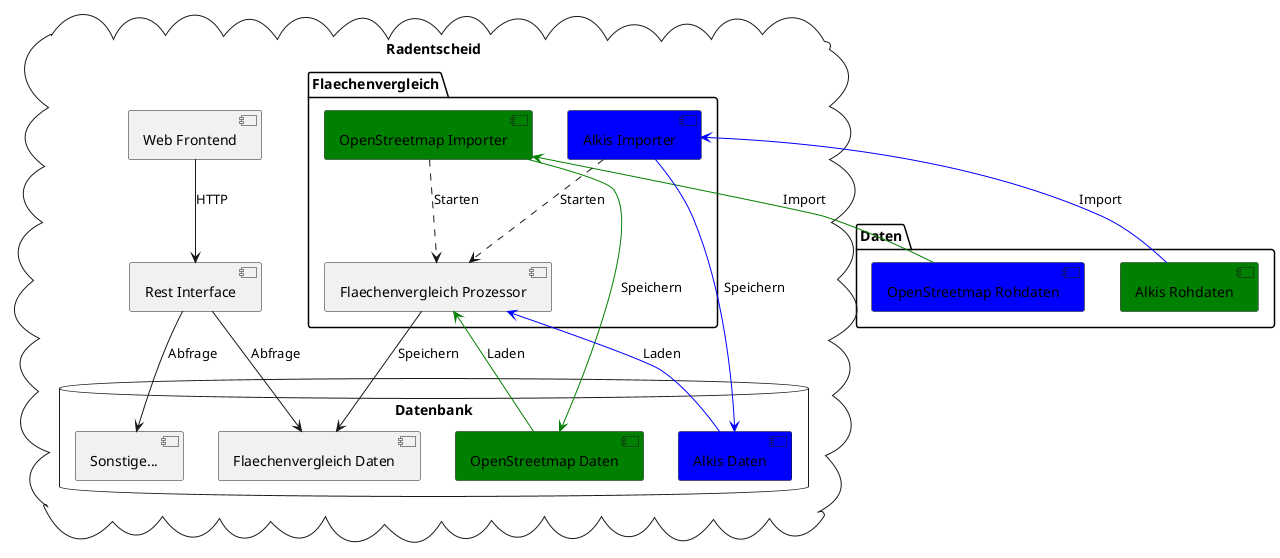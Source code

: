@startuml

folder "Daten" {
    [OpenStreetmap Rohdaten] #Blue
    [Alkis Rohdaten] #Green
}

cloud "Radentscheid" {


    package "Flaechenvergleich" {
        [Alkis Importer] #Blue
        [OpenStreetmap Importer] #Green
        [Flaechenvergleich Prozessor]

    }

    [Rest Interface]
    [Web Frontend]

    database "Datenbank" {
        [Alkis Daten] #Blue
        [OpenStreetmap Daten] #Green
        [Flaechenvergleich Daten]
        [Sonstige...]
    }

    [OpenStreetmap Importer] <-[#Green]- [OpenStreetmap Rohdaten] : Import
    [OpenStreetmap Importer] -[#Green]-> [OpenStreetmap Daten] : Speichern
    [OpenStreetmap Importer] ..> [Flaechenvergleich Prozessor] : Starten

    [Alkis Importer] <-[#Blue]- [Alkis Rohdaten] : Import
    [Alkis Importer] -[#Blue]-> [Alkis Daten] : Speichern
    [Alkis Importer] ..> [Flaechenvergleich Prozessor] : Starten

    [Flaechenvergleich Prozessor] <-[#Green]- [OpenStreetmap Daten] : Laden
    [Flaechenvergleich Prozessor] <-[#Blue]- [Alkis Daten] : Laden
    [Flaechenvergleich Prozessor] --> [Flaechenvergleich Daten] : Speichern

    [Rest Interface] --> [Sonstige...]: Abfrage
    [Rest Interface] --> [Flaechenvergleich Daten]: Abfrage

    [Web Frontend] --> [Rest Interface]: HTTP
}



@enduml